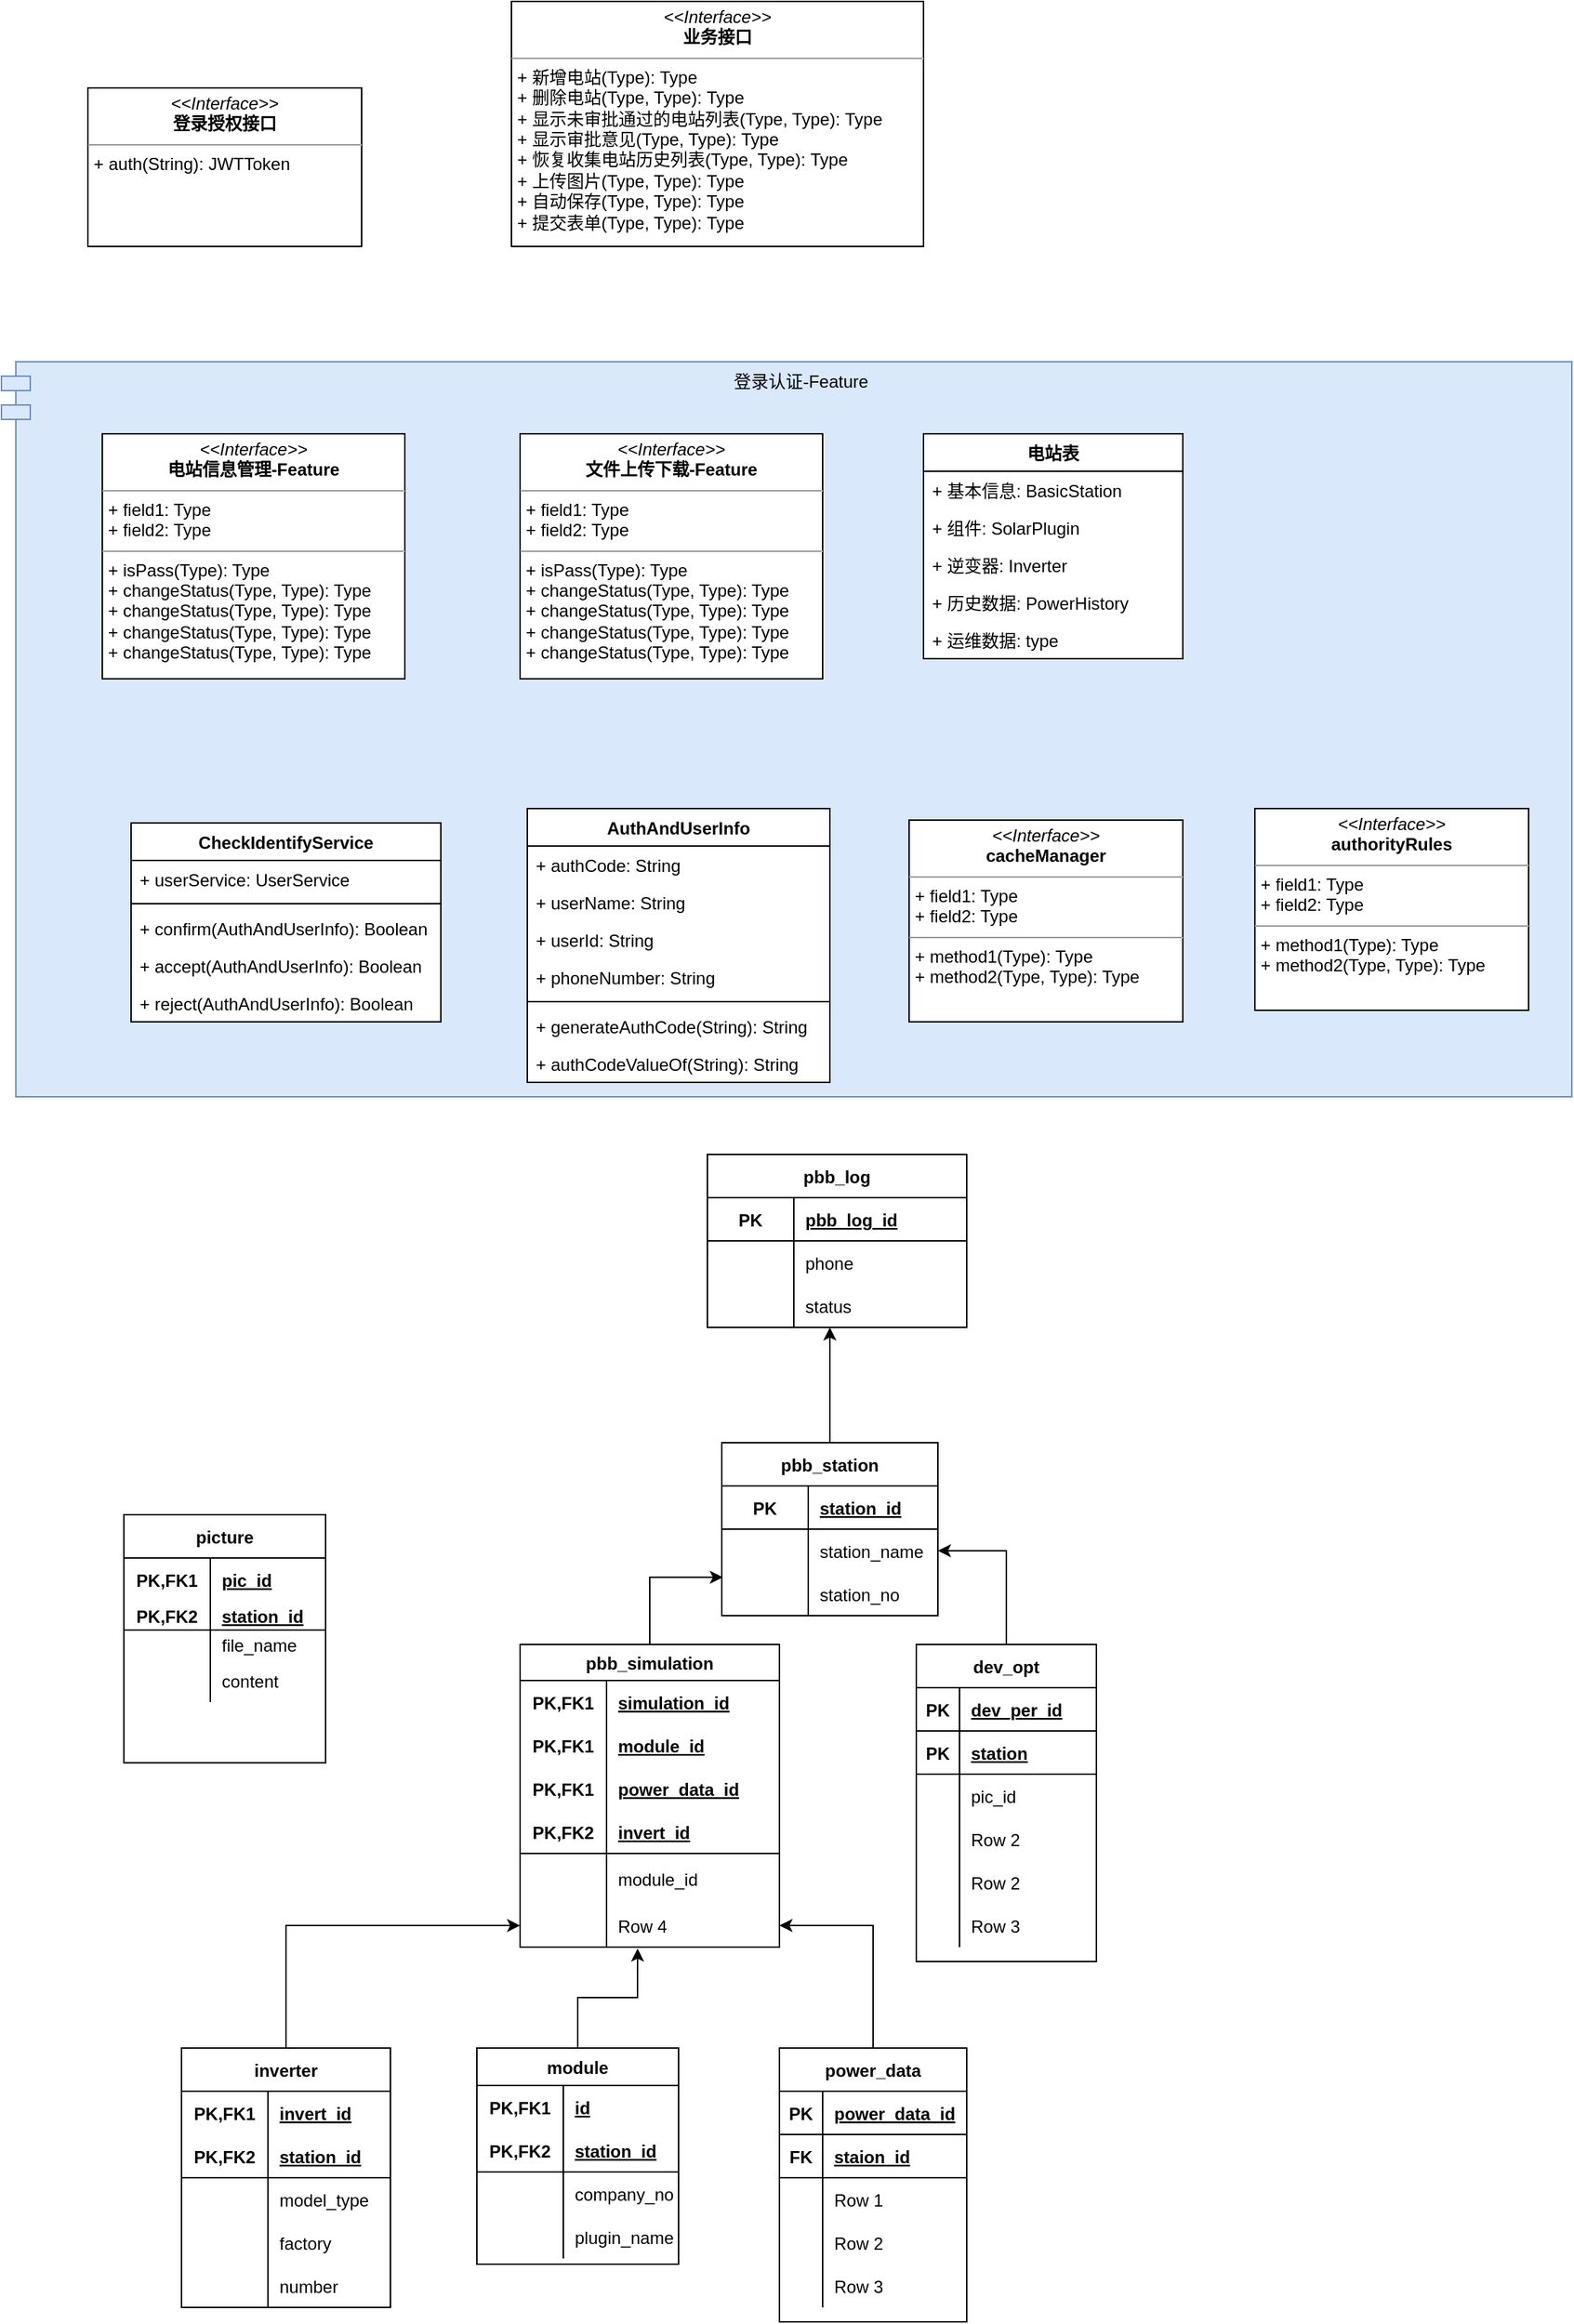 <mxfile version="14.4.4" type="github">
  <diagram id="8LLgx4vdBzQ1kD5CrxiD" name="Page-2">
    <mxGraphModel dx="1140" dy="2026" grid="1" gridSize="10" guides="1" tooltips="1" connect="1" arrows="1" fold="1" page="1" pageScale="1" pageWidth="827" pageHeight="1169" math="0" shadow="0">
      <root>
        <mxCell id="HQGPUMjog5LNMLzuyo_q-0" />
        <mxCell id="HQGPUMjog5LNMLzuyo_q-1" parent="HQGPUMjog5LNMLzuyo_q-0" />
        <mxCell id="HQGPUMjog5LNMLzuyo_q-2" value="&lt;p style=&quot;margin: 0px ; margin-top: 4px ; text-align: center&quot;&gt;&lt;i&gt;&amp;lt;&amp;lt;Interface&amp;gt;&amp;gt;&lt;/i&gt;&lt;br&gt;&lt;b&gt;登录授权接口&lt;/b&gt;&lt;/p&gt;&lt;hr size=&quot;1&quot;&gt;&lt;p style=&quot;margin: 0px ; margin-left: 4px&quot;&gt;+ auth(String): JWTToken&lt;br&gt;&lt;/p&gt;" style="verticalAlign=top;align=left;overflow=fill;fontSize=12;fontFamily=Helvetica;html=1;" parent="HQGPUMjog5LNMLzuyo_q-1" vertex="1">
          <mxGeometry x="120" y="-280" width="190" height="110" as="geometry" />
        </mxCell>
        <mxCell id="HQGPUMjog5LNMLzuyo_q-31" value="登录认证-Feature" style="shape=module;align=left;spacingLeft=20;align=center;verticalAlign=top;fillColor=#dae8fc;strokeColor=#6c8ebf;" parent="HQGPUMjog5LNMLzuyo_q-1" vertex="1">
          <mxGeometry x="60" y="-90" width="1090" height="510" as="geometry" />
        </mxCell>
        <mxCell id="HQGPUMjog5LNMLzuyo_q-32" value="CheckIdentifyService" style="swimlane;fontStyle=1;align=center;verticalAlign=top;childLayout=stackLayout;horizontal=1;startSize=26;horizontalStack=0;resizeParent=1;resizeParentMax=0;resizeLast=0;collapsible=1;marginBottom=0;swimlaneFillColor=#ffffff;" parent="HQGPUMjog5LNMLzuyo_q-1" vertex="1">
          <mxGeometry x="150" y="230" width="215" height="138" as="geometry" />
        </mxCell>
        <mxCell id="HQGPUMjog5LNMLzuyo_q-33" value="+ userService: UserService" style="text;strokeColor=none;fillColor=none;align=left;verticalAlign=top;spacingLeft=4;spacingRight=4;overflow=hidden;rotatable=0;points=[[0,0.5],[1,0.5]];portConstraint=eastwest;" parent="HQGPUMjog5LNMLzuyo_q-32" vertex="1">
          <mxGeometry y="26" width="215" height="26" as="geometry" />
        </mxCell>
        <mxCell id="HQGPUMjog5LNMLzuyo_q-34" value="" style="line;strokeWidth=1;fillColor=none;align=left;verticalAlign=middle;spacingTop=-1;spacingLeft=3;spacingRight=3;rotatable=0;labelPosition=right;points=[];portConstraint=eastwest;" parent="HQGPUMjog5LNMLzuyo_q-32" vertex="1">
          <mxGeometry y="52" width="215" height="8" as="geometry" />
        </mxCell>
        <mxCell id="HQGPUMjog5LNMLzuyo_q-35" value="+ confirm(AuthAndUserInfo): Boolean" style="text;strokeColor=none;fillColor=none;align=left;verticalAlign=top;spacingLeft=4;spacingRight=4;overflow=hidden;rotatable=0;points=[[0,0.5],[1,0.5]];portConstraint=eastwest;" parent="HQGPUMjog5LNMLzuyo_q-32" vertex="1">
          <mxGeometry y="60" width="215" height="26" as="geometry" />
        </mxCell>
        <mxCell id="HQGPUMjog5LNMLzuyo_q-36" value="+ accept(AuthAndUserInfo): Boolean" style="text;strokeColor=none;fillColor=none;align=left;verticalAlign=top;spacingLeft=4;spacingRight=4;overflow=hidden;rotatable=0;points=[[0,0.5],[1,0.5]];portConstraint=eastwest;" parent="HQGPUMjog5LNMLzuyo_q-32" vertex="1">
          <mxGeometry y="86" width="215" height="26" as="geometry" />
        </mxCell>
        <mxCell id="HQGPUMjog5LNMLzuyo_q-37" value="+ reject(AuthAndUserInfo): Boolean" style="text;strokeColor=none;fillColor=none;align=left;verticalAlign=top;spacingLeft=4;spacingRight=4;overflow=hidden;rotatable=0;points=[[0,0.5],[1,0.5]];portConstraint=eastwest;" parent="HQGPUMjog5LNMLzuyo_q-32" vertex="1">
          <mxGeometry y="112" width="215" height="26" as="geometry" />
        </mxCell>
        <mxCell id="HQGPUMjog5LNMLzuyo_q-51" value="&lt;p style=&quot;margin: 0px ; margin-top: 4px ; text-align: center&quot;&gt;&lt;i&gt;&amp;lt;&amp;lt;Interface&amp;gt;&amp;gt;&lt;/i&gt;&lt;br&gt;&lt;b&gt;业务接口&lt;/b&gt;&lt;/p&gt;&lt;hr size=&quot;1&quot;&gt;&lt;p style=&quot;margin: 0px ; margin-left: 4px&quot;&gt;+ 新增电站(Type): Type&lt;br&gt;+ 删除电站(Type, Type): Type&lt;/p&gt;&lt;p style=&quot;margin: 0px ; margin-left: 4px&quot;&gt;+ 显示未审批通过的电站列表(Type, Type): Type&lt;/p&gt;&lt;p style=&quot;margin: 0px ; margin-left: 4px&quot;&gt;+ 显示审批意见(Type, Type): Type&lt;br&gt;+ 恢复收集电站历史列表(Type, Type): Type&lt;br&gt;&lt;/p&gt;&lt;p style=&quot;margin: 0px ; margin-left: 4px&quot;&gt;+ 上传图片(Type, Type): Type&lt;br&gt;&lt;/p&gt;&lt;p style=&quot;margin: 0px ; margin-left: 4px&quot;&gt;+ 自动保存(Type, Type): Type&lt;br&gt;&lt;/p&gt;&lt;p style=&quot;margin: 0px ; margin-left: 4px&quot;&gt;+ 提交表单(Type, Type): Type&lt;br&gt;&lt;/p&gt;" style="verticalAlign=top;align=left;overflow=fill;fontSize=12;fontFamily=Helvetica;html=1;" parent="HQGPUMjog5LNMLzuyo_q-1" vertex="1">
          <mxGeometry x="414" y="-340" width="286" height="170" as="geometry" />
        </mxCell>
        <mxCell id="HQGPUMjog5LNMLzuyo_q-52" value="&lt;p style=&quot;margin: 0px ; margin-top: 4px ; text-align: center&quot;&gt;&lt;i&gt;&amp;lt;&amp;lt;Interface&amp;gt;&amp;gt;&lt;/i&gt;&lt;br&gt;&lt;b&gt;cacheManager&lt;/b&gt;&lt;/p&gt;&lt;hr size=&quot;1&quot;&gt;&lt;p style=&quot;margin: 0px ; margin-left: 4px&quot;&gt;+ field1: Type&lt;br&gt;+ field2: Type&lt;/p&gt;&lt;hr size=&quot;1&quot;&gt;&lt;p style=&quot;margin: 0px ; margin-left: 4px&quot;&gt;+ method1(Type): Type&lt;br&gt;+ method2(Type, Type): Type&lt;/p&gt;" style="verticalAlign=top;align=left;overflow=fill;fontSize=12;fontFamily=Helvetica;html=1;" parent="HQGPUMjog5LNMLzuyo_q-1" vertex="1">
          <mxGeometry x="690" y="228" width="190" height="140" as="geometry" />
        </mxCell>
        <mxCell id="HQGPUMjog5LNMLzuyo_q-53" value="&lt;p style=&quot;margin: 0px ; margin-top: 4px ; text-align: center&quot;&gt;&lt;i&gt;&amp;lt;&amp;lt;Interface&amp;gt;&amp;gt;&lt;/i&gt;&lt;br&gt;&lt;b&gt;authorityRules&lt;/b&gt;&lt;/p&gt;&lt;hr size=&quot;1&quot;&gt;&lt;p style=&quot;margin: 0px ; margin-left: 4px&quot;&gt;+ field1: Type&lt;br&gt;+ field2: Type&lt;/p&gt;&lt;hr size=&quot;1&quot;&gt;&lt;p style=&quot;margin: 0px ; margin-left: 4px&quot;&gt;+ method1(Type): Type&lt;br&gt;+ method2(Type, Type): Type&lt;/p&gt;" style="verticalAlign=top;align=left;overflow=fill;fontSize=12;fontFamily=Helvetica;html=1;" parent="HQGPUMjog5LNMLzuyo_q-1" vertex="1">
          <mxGeometry x="930" y="220" width="190" height="140" as="geometry" />
        </mxCell>
        <mxCell id="HQGPUMjog5LNMLzuyo_q-61" value="&lt;p style=&quot;margin: 0px ; margin-top: 4px ; text-align: center&quot;&gt;&lt;i&gt;&amp;lt;&amp;lt;Interface&amp;gt;&amp;gt;&lt;/i&gt;&lt;br&gt;&lt;b&gt;电站信息管理-Feature&lt;/b&gt;&lt;/p&gt;&lt;hr size=&quot;1&quot;&gt;&lt;p style=&quot;margin: 0px ; margin-left: 4px&quot;&gt;+ field1: Type&lt;br&gt;+ field2: Type&lt;/p&gt;&lt;hr size=&quot;1&quot;&gt;&lt;p style=&quot;margin: 0px ; margin-left: 4px&quot;&gt;+ isPass(Type): Type&lt;br&gt;+ changeStatus(Type, Type): Type&lt;br&gt;&lt;/p&gt;&lt;p style=&quot;margin: 0px ; margin-left: 4px&quot;&gt;+ changeStatus(Type, Type): Type&lt;br&gt;&lt;/p&gt;&lt;p style=&quot;margin: 0px ; margin-left: 4px&quot;&gt;+ changeStatus(Type, Type): Type&lt;br&gt;&lt;/p&gt;&lt;p style=&quot;margin: 0px ; margin-left: 4px&quot;&gt;+ changeStatus(Type, Type): Type&lt;br&gt;&lt;/p&gt;" style="verticalAlign=top;align=left;overflow=fill;fontSize=12;fontFamily=Helvetica;html=1;" parent="HQGPUMjog5LNMLzuyo_q-1" vertex="1">
          <mxGeometry x="130" y="-40" width="210" height="170" as="geometry" />
        </mxCell>
        <mxCell id="HQGPUMjog5LNMLzuyo_q-67" value="&lt;p style=&quot;margin: 0px ; margin-top: 4px ; text-align: center&quot;&gt;&lt;i&gt;&amp;lt;&amp;lt;Interface&amp;gt;&amp;gt;&lt;/i&gt;&lt;br&gt;&lt;b&gt;文件上传下载-Feature&lt;/b&gt;&lt;/p&gt;&lt;hr size=&quot;1&quot;&gt;&lt;p style=&quot;margin: 0px ; margin-left: 4px&quot;&gt;+ field1: Type&lt;br&gt;+ field2: Type&lt;/p&gt;&lt;hr size=&quot;1&quot;&gt;&lt;p style=&quot;margin: 0px ; margin-left: 4px&quot;&gt;+ isPass(Type): Type&lt;br&gt;+ changeStatus(Type, Type): Type&lt;br&gt;&lt;/p&gt;&lt;p style=&quot;margin: 0px ; margin-left: 4px&quot;&gt;+ changeStatus(Type, Type): Type&lt;br&gt;&lt;/p&gt;&lt;p style=&quot;margin: 0px ; margin-left: 4px&quot;&gt;+ changeStatus(Type, Type): Type&lt;br&gt;&lt;/p&gt;&lt;p style=&quot;margin: 0px ; margin-left: 4px&quot;&gt;+ changeStatus(Type, Type): Type&lt;br&gt;&lt;/p&gt;" style="verticalAlign=top;align=left;overflow=fill;fontSize=12;fontFamily=Helvetica;html=1;" parent="HQGPUMjog5LNMLzuyo_q-1" vertex="1">
          <mxGeometry x="420" y="-40" width="210" height="170" as="geometry" />
        </mxCell>
        <mxCell id="HQGPUMjog5LNMLzuyo_q-69" value="电站表" style="swimlane;fontStyle=1;childLayout=stackLayout;horizontal=1;startSize=26;horizontalStack=0;resizeParent=1;resizeParentMax=0;resizeLast=0;collapsible=1;marginBottom=0;swimlaneFillColor=#ffffff;" parent="HQGPUMjog5LNMLzuyo_q-1" vertex="1">
          <mxGeometry x="700" y="-40" width="180" height="156" as="geometry" />
        </mxCell>
        <mxCell id="HQGPUMjog5LNMLzuyo_q-70" value="+ 基本信息: BasicStation" style="text;strokeColor=none;fillColor=none;align=left;verticalAlign=top;spacingLeft=4;spacingRight=4;overflow=hidden;rotatable=0;points=[[0,0.5],[1,0.5]];portConstraint=eastwest;" parent="HQGPUMjog5LNMLzuyo_q-69" vertex="1">
          <mxGeometry y="26" width="180" height="26" as="geometry" />
        </mxCell>
        <mxCell id="HQGPUMjog5LNMLzuyo_q-71" value="+ 组件: SolarPlugin" style="text;strokeColor=none;fillColor=none;align=left;verticalAlign=top;spacingLeft=4;spacingRight=4;overflow=hidden;rotatable=0;points=[[0,0.5],[1,0.5]];portConstraint=eastwest;" parent="HQGPUMjog5LNMLzuyo_q-69" vertex="1">
          <mxGeometry y="52" width="180" height="26" as="geometry" />
        </mxCell>
        <mxCell id="HQGPUMjog5LNMLzuyo_q-72" value="+ 逆变器: Inverter" style="text;strokeColor=none;fillColor=none;align=left;verticalAlign=top;spacingLeft=4;spacingRight=4;overflow=hidden;rotatable=0;points=[[0,0.5],[1,0.5]];portConstraint=eastwest;" parent="HQGPUMjog5LNMLzuyo_q-69" vertex="1">
          <mxGeometry y="78" width="180" height="26" as="geometry" />
        </mxCell>
        <mxCell id="HQGPUMjog5LNMLzuyo_q-73" value="+ 历史数据: PowerHistory" style="text;strokeColor=none;fillColor=none;align=left;verticalAlign=top;spacingLeft=4;spacingRight=4;overflow=hidden;rotatable=0;points=[[0,0.5],[1,0.5]];portConstraint=eastwest;" parent="HQGPUMjog5LNMLzuyo_q-69" vertex="1">
          <mxGeometry y="104" width="180" height="26" as="geometry" />
        </mxCell>
        <mxCell id="HQGPUMjog5LNMLzuyo_q-74" value="+ 运维数据: type" style="text;strokeColor=none;fillColor=none;align=left;verticalAlign=top;spacingLeft=4;spacingRight=4;overflow=hidden;rotatable=0;points=[[0,0.5],[1,0.5]];portConstraint=eastwest;" parent="HQGPUMjog5LNMLzuyo_q-69" vertex="1">
          <mxGeometry y="130" width="180" height="26" as="geometry" />
        </mxCell>
        <mxCell id="HQGPUMjog5LNMLzuyo_q-39" value="AuthAndUserInfo" style="swimlane;fontStyle=1;align=center;verticalAlign=top;childLayout=stackLayout;horizontal=1;startSize=26;horizontalStack=0;resizeParent=1;resizeParentMax=0;resizeLast=0;collapsible=1;marginBottom=0;fillColor=#FFFFFF;swimlaneFillColor=#ffffff;" parent="HQGPUMjog5LNMLzuyo_q-1" vertex="1">
          <mxGeometry x="425" y="220" width="210" height="190" as="geometry" />
        </mxCell>
        <mxCell id="HQGPUMjog5LNMLzuyo_q-40" value="+ authCode: String" style="text;strokeColor=none;fillColor=none;align=left;verticalAlign=top;spacingLeft=4;spacingRight=4;overflow=hidden;rotatable=0;points=[[0,0.5],[1,0.5]];portConstraint=eastwest;" parent="HQGPUMjog5LNMLzuyo_q-39" vertex="1">
          <mxGeometry y="26" width="210" height="26" as="geometry" />
        </mxCell>
        <mxCell id="HQGPUMjog5LNMLzuyo_q-43" value="+ userName: String" style="text;strokeColor=none;fillColor=none;align=left;verticalAlign=top;spacingLeft=4;spacingRight=4;overflow=hidden;rotatable=0;points=[[0,0.5],[1,0.5]];portConstraint=eastwest;" parent="HQGPUMjog5LNMLzuyo_q-39" vertex="1">
          <mxGeometry y="52" width="210" height="26" as="geometry" />
        </mxCell>
        <mxCell id="HQGPUMjog5LNMLzuyo_q-44" value="+ userId: String" style="text;align=left;verticalAlign=top;spacingLeft=4;spacingRight=4;overflow=hidden;rotatable=0;points=[[0,0.5],[1,0.5]];portConstraint=eastwest;rounded=0;" parent="HQGPUMjog5LNMLzuyo_q-39" vertex="1">
          <mxGeometry y="78" width="210" height="26" as="geometry" />
        </mxCell>
        <mxCell id="HQGPUMjog5LNMLzuyo_q-46" value="+ phoneNumber: String" style="text;strokeColor=none;fillColor=none;align=left;verticalAlign=top;spacingLeft=4;spacingRight=4;overflow=hidden;rotatable=0;points=[[0,0.5],[1,0.5]];portConstraint=eastwest;" parent="HQGPUMjog5LNMLzuyo_q-39" vertex="1">
          <mxGeometry y="104" width="210" height="26" as="geometry" />
        </mxCell>
        <mxCell id="HQGPUMjog5LNMLzuyo_q-41" value="" style="line;strokeWidth=1;fillColor=none;align=left;verticalAlign=middle;spacingTop=-1;spacingLeft=3;spacingRight=3;rotatable=0;labelPosition=right;points=[];portConstraint=eastwest;" parent="HQGPUMjog5LNMLzuyo_q-39" vertex="1">
          <mxGeometry y="130" width="210" height="8" as="geometry" />
        </mxCell>
        <mxCell id="HQGPUMjog5LNMLzuyo_q-42" value="+ generateAuthCode(String): String" style="text;strokeColor=none;fillColor=none;align=left;verticalAlign=top;spacingLeft=4;spacingRight=4;overflow=hidden;rotatable=0;points=[[0,0.5],[1,0.5]];portConstraint=eastwest;" parent="HQGPUMjog5LNMLzuyo_q-39" vertex="1">
          <mxGeometry y="138" width="210" height="26" as="geometry" />
        </mxCell>
        <mxCell id="HQGPUMjog5LNMLzuyo_q-45" value="+ authCodeValueOf(String): String" style="text;strokeColor=none;fillColor=none;align=left;verticalAlign=top;spacingLeft=4;spacingRight=4;overflow=hidden;rotatable=0;points=[[0,0.5],[1,0.5]];portConstraint=eastwest;" parent="HQGPUMjog5LNMLzuyo_q-39" vertex="1">
          <mxGeometry y="164" width="210" height="26" as="geometry" />
        </mxCell>
        <mxCell id="TmlSuqyC0zM2CFqLp6od-106" value="pbb_log" style="shape=table;startSize=30;container=1;collapsible=1;childLayout=tableLayout;fixedRows=1;rowLines=0;fontStyle=1;align=center;resizeLast=1;" parent="HQGPUMjog5LNMLzuyo_q-1" vertex="1">
          <mxGeometry x="550" y="460" width="180" height="120" as="geometry" />
        </mxCell>
        <mxCell id="TmlSuqyC0zM2CFqLp6od-110" value="" style="shape=partialRectangle;collapsible=0;dropTarget=0;pointerEvents=0;fillColor=none;top=0;left=0;bottom=1;right=0;points=[[0,0.5],[1,0.5]];portConstraint=eastwest;" parent="TmlSuqyC0zM2CFqLp6od-106" vertex="1">
          <mxGeometry y="30" width="180" height="30" as="geometry" />
        </mxCell>
        <mxCell id="TmlSuqyC0zM2CFqLp6od-111" value="PK" style="shape=partialRectangle;connectable=0;fillColor=none;top=0;left=0;bottom=0;right=0;fontStyle=1;overflow=hidden;" parent="TmlSuqyC0zM2CFqLp6od-110" vertex="1">
          <mxGeometry width="60" height="30" as="geometry" />
        </mxCell>
        <mxCell id="TmlSuqyC0zM2CFqLp6od-112" value="pbb_log_id" style="shape=partialRectangle;connectable=0;fillColor=none;top=0;left=0;bottom=0;right=0;align=left;spacingLeft=6;fontStyle=5;overflow=hidden;" parent="TmlSuqyC0zM2CFqLp6od-110" vertex="1">
          <mxGeometry x="60" width="120" height="30" as="geometry" />
        </mxCell>
        <mxCell id="TmlSuqyC0zM2CFqLp6od-113" value="" style="shape=partialRectangle;collapsible=0;dropTarget=0;pointerEvents=0;fillColor=none;top=0;left=0;bottom=0;right=0;points=[[0,0.5],[1,0.5]];portConstraint=eastwest;" parent="TmlSuqyC0zM2CFqLp6od-106" vertex="1">
          <mxGeometry y="60" width="180" height="30" as="geometry" />
        </mxCell>
        <mxCell id="TmlSuqyC0zM2CFqLp6od-114" value="" style="shape=partialRectangle;connectable=0;fillColor=none;top=0;left=0;bottom=0;right=0;editable=1;overflow=hidden;" parent="TmlSuqyC0zM2CFqLp6od-113" vertex="1">
          <mxGeometry width="60" height="30" as="geometry" />
        </mxCell>
        <mxCell id="TmlSuqyC0zM2CFqLp6od-115" value="phone" style="shape=partialRectangle;connectable=0;fillColor=none;top=0;left=0;bottom=0;right=0;align=left;spacingLeft=6;overflow=hidden;" parent="TmlSuqyC0zM2CFqLp6od-113" vertex="1">
          <mxGeometry x="60" width="120" height="30" as="geometry" />
        </mxCell>
        <mxCell id="TmlSuqyC0zM2CFqLp6od-12" value="" style="shape=partialRectangle;collapsible=0;dropTarget=0;pointerEvents=0;fillColor=none;top=0;left=0;bottom=0;right=0;points=[[0,0.5],[1,0.5]];portConstraint=eastwest;" parent="TmlSuqyC0zM2CFqLp6od-106" vertex="1">
          <mxGeometry y="90" width="180" height="30" as="geometry" />
        </mxCell>
        <mxCell id="TmlSuqyC0zM2CFqLp6od-13" value="" style="shape=partialRectangle;connectable=0;fillColor=none;top=0;left=0;bottom=0;right=0;editable=1;overflow=hidden;" parent="TmlSuqyC0zM2CFqLp6od-12" vertex="1">
          <mxGeometry width="60" height="30" as="geometry" />
        </mxCell>
        <mxCell id="TmlSuqyC0zM2CFqLp6od-14" value="status" style="shape=partialRectangle;connectable=0;fillColor=none;top=0;left=0;bottom=0;right=0;align=left;spacingLeft=6;overflow=hidden;" parent="TmlSuqyC0zM2CFqLp6od-12" vertex="1">
          <mxGeometry x="60" width="120" height="30" as="geometry" />
        </mxCell>
        <mxCell id="StMam2Ljch9In4MUhCjx-9" style="edgeStyle=orthogonalEdgeStyle;rounded=0;orthogonalLoop=1;jettySize=auto;html=1;exitX=0.5;exitY=0;exitDx=0;exitDy=0;" edge="1" parent="HQGPUMjog5LNMLzuyo_q-1" source="TmlSuqyC0zM2CFqLp6od-5">
          <mxGeometry relative="1" as="geometry">
            <mxPoint x="635" y="580" as="targetPoint" />
          </mxGeometry>
        </mxCell>
        <mxCell id="TmlSuqyC0zM2CFqLp6od-5" value="pbb_station" style="shape=table;startSize=30;container=1;collapsible=1;childLayout=tableLayout;fixedRows=1;rowLines=0;fontStyle=1;align=center;resizeLast=1;" parent="HQGPUMjog5LNMLzuyo_q-1" vertex="1">
          <mxGeometry x="560" y="660" width="150" height="120" as="geometry" />
        </mxCell>
        <mxCell id="TmlSuqyC0zM2CFqLp6od-9" value="" style="shape=partialRectangle;collapsible=0;dropTarget=0;pointerEvents=0;fillColor=none;top=0;left=0;bottom=1;right=0;points=[[0,0.5],[1,0.5]];portConstraint=eastwest;" parent="TmlSuqyC0zM2CFqLp6od-5" vertex="1">
          <mxGeometry y="30" width="150" height="30" as="geometry" />
        </mxCell>
        <mxCell id="TmlSuqyC0zM2CFqLp6od-10" value="PK" style="shape=partialRectangle;connectable=0;fillColor=none;top=0;left=0;bottom=0;right=0;fontStyle=1;overflow=hidden;container=0;" parent="TmlSuqyC0zM2CFqLp6od-9" vertex="1">
          <mxGeometry width="60" height="30" as="geometry" />
        </mxCell>
        <mxCell id="TmlSuqyC0zM2CFqLp6od-11" value="station_id" style="shape=partialRectangle;connectable=0;fillColor=none;top=0;left=0;bottom=0;right=0;align=left;spacingLeft=6;fontStyle=5;overflow=hidden;container=0;" parent="TmlSuqyC0zM2CFqLp6od-9" vertex="1">
          <mxGeometry x="60" width="90" height="30" as="geometry" />
        </mxCell>
        <mxCell id="TmlSuqyC0zM2CFqLp6od-33" value="" style="shape=partialRectangle;collapsible=0;dropTarget=0;pointerEvents=0;fillColor=none;top=0;left=0;bottom=0;right=0;points=[[0,0.5],[1,0.5]];portConstraint=eastwest;" parent="TmlSuqyC0zM2CFqLp6od-5" vertex="1">
          <mxGeometry y="60" width="150" height="30" as="geometry" />
        </mxCell>
        <mxCell id="TmlSuqyC0zM2CFqLp6od-34" value="" style="shape=partialRectangle;connectable=0;fillColor=none;top=0;left=0;bottom=0;right=0;editable=1;overflow=hidden;container=0;" parent="TmlSuqyC0zM2CFqLp6od-33" vertex="1">
          <mxGeometry width="60" height="30" as="geometry" />
        </mxCell>
        <mxCell id="TmlSuqyC0zM2CFqLp6od-35" value="station_name" style="shape=partialRectangle;connectable=0;fillColor=none;top=0;left=0;bottom=0;right=0;align=left;spacingLeft=6;overflow=hidden;container=0;" parent="TmlSuqyC0zM2CFqLp6od-33" vertex="1">
          <mxGeometry x="60" width="90" height="30" as="geometry" />
        </mxCell>
        <mxCell id="TmlSuqyC0zM2CFqLp6od-36" value="" style="shape=partialRectangle;collapsible=0;dropTarget=0;pointerEvents=0;fillColor=none;top=0;left=0;bottom=0;right=0;points=[[0,0.5],[1,0.5]];portConstraint=eastwest;" parent="TmlSuqyC0zM2CFqLp6od-5" vertex="1">
          <mxGeometry y="90" width="150" height="30" as="geometry" />
        </mxCell>
        <mxCell id="TmlSuqyC0zM2CFqLp6od-37" value="" style="shape=partialRectangle;connectable=0;fillColor=none;top=0;left=0;bottom=0;right=0;editable=1;overflow=hidden;container=0;" parent="TmlSuqyC0zM2CFqLp6od-36" vertex="1">
          <mxGeometry width="60" height="30" as="geometry" />
        </mxCell>
        <mxCell id="TmlSuqyC0zM2CFqLp6od-38" value="station_no" style="shape=partialRectangle;connectable=0;fillColor=none;top=0;left=0;bottom=0;right=0;align=left;spacingLeft=6;overflow=hidden;container=0;" parent="TmlSuqyC0zM2CFqLp6od-36" vertex="1">
          <mxGeometry x="60" width="90" height="30" as="geometry" />
        </mxCell>
        <mxCell id="StMam2Ljch9In4MUhCjx-7" style="edgeStyle=orthogonalEdgeStyle;rounded=0;orthogonalLoop=1;jettySize=auto;html=1;exitX=0.5;exitY=0;exitDx=0;exitDy=0;entryX=0.453;entryY=1.033;entryDx=0;entryDy=0;entryPerimeter=0;" edge="1" parent="HQGPUMjog5LNMLzuyo_q-1" source="TmlSuqyC0zM2CFqLp6od-39" target="TmlSuqyC0zM2CFqLp6od-75">
          <mxGeometry relative="1" as="geometry" />
        </mxCell>
        <mxCell id="TmlSuqyC0zM2CFqLp6od-39" value="module" style="shape=table;startSize=26;container=1;collapsible=1;childLayout=tableLayout;fixedRows=1;rowLines=0;fontStyle=1;align=center;resizeLast=1;" parent="HQGPUMjog5LNMLzuyo_q-1" vertex="1">
          <mxGeometry x="390" y="1080" width="140" height="150" as="geometry" />
        </mxCell>
        <mxCell id="TmlSuqyC0zM2CFqLp6od-40" value="" style="shape=partialRectangle;collapsible=0;dropTarget=0;pointerEvents=0;fillColor=none;top=0;left=0;bottom=0;right=0;points=[[0,0.5],[1,0.5]];portConstraint=eastwest;" parent="TmlSuqyC0zM2CFqLp6od-39" vertex="1">
          <mxGeometry y="26" width="140" height="30" as="geometry" />
        </mxCell>
        <mxCell id="TmlSuqyC0zM2CFqLp6od-41" value="PK,FK1" style="shape=partialRectangle;connectable=0;fillColor=none;top=0;left=0;bottom=0;right=0;fontStyle=1;overflow=hidden;container=0;" parent="TmlSuqyC0zM2CFqLp6od-40" vertex="1">
          <mxGeometry width="60" height="30" as="geometry" />
        </mxCell>
        <mxCell id="TmlSuqyC0zM2CFqLp6od-42" value="id" style="shape=partialRectangle;connectable=0;fillColor=none;top=0;left=0;bottom=0;right=0;align=left;spacingLeft=6;fontStyle=5;overflow=hidden;container=0;" parent="TmlSuqyC0zM2CFqLp6od-40" vertex="1">
          <mxGeometry x="60" width="80" height="30" as="geometry" />
        </mxCell>
        <mxCell id="TmlSuqyC0zM2CFqLp6od-43" value="" style="shape=partialRectangle;collapsible=0;dropTarget=0;pointerEvents=0;fillColor=none;top=0;left=0;bottom=1;right=0;points=[[0,0.5],[1,0.5]];portConstraint=eastwest;" parent="TmlSuqyC0zM2CFqLp6od-39" vertex="1">
          <mxGeometry y="56" width="140" height="30" as="geometry" />
        </mxCell>
        <mxCell id="TmlSuqyC0zM2CFqLp6od-44" value="PK,FK2" style="shape=partialRectangle;connectable=0;fillColor=none;top=0;left=0;bottom=0;right=0;fontStyle=1;overflow=hidden;container=0;" parent="TmlSuqyC0zM2CFqLp6od-43" vertex="1">
          <mxGeometry width="60" height="30" as="geometry" />
        </mxCell>
        <mxCell id="TmlSuqyC0zM2CFqLp6od-45" value="station_id" style="shape=partialRectangle;connectable=0;fillColor=none;top=0;left=0;bottom=0;right=0;align=left;spacingLeft=6;fontStyle=5;overflow=hidden;container=0;" parent="TmlSuqyC0zM2CFqLp6od-43" vertex="1">
          <mxGeometry x="60" width="80" height="30" as="geometry" />
        </mxCell>
        <mxCell id="TmlSuqyC0zM2CFqLp6od-46" value="" style="shape=partialRectangle;collapsible=0;dropTarget=0;pointerEvents=0;fillColor=none;top=0;left=0;bottom=0;right=0;points=[[0,0.5],[1,0.5]];portConstraint=eastwest;" parent="TmlSuqyC0zM2CFqLp6od-39" vertex="1">
          <mxGeometry y="86" width="140" height="30" as="geometry" />
        </mxCell>
        <mxCell id="TmlSuqyC0zM2CFqLp6od-47" value="" style="shape=partialRectangle;connectable=0;fillColor=none;top=0;left=0;bottom=0;right=0;editable=1;overflow=hidden;container=0;" parent="TmlSuqyC0zM2CFqLp6od-46" vertex="1">
          <mxGeometry width="60" height="30" as="geometry" />
        </mxCell>
        <mxCell id="TmlSuqyC0zM2CFqLp6od-48" value="company_no" style="shape=partialRectangle;connectable=0;fillColor=none;top=0;left=0;bottom=0;right=0;align=left;spacingLeft=6;overflow=hidden;container=0;" parent="TmlSuqyC0zM2CFqLp6od-46" vertex="1">
          <mxGeometry x="60" width="80" height="30" as="geometry" />
        </mxCell>
        <mxCell id="TmlSuqyC0zM2CFqLp6od-49" value="" style="shape=partialRectangle;collapsible=0;dropTarget=0;pointerEvents=0;fillColor=none;top=0;left=0;bottom=0;right=0;points=[[0,0.5],[1,0.5]];portConstraint=eastwest;" parent="TmlSuqyC0zM2CFqLp6od-39" vertex="1">
          <mxGeometry y="116" width="140" height="30" as="geometry" />
        </mxCell>
        <mxCell id="TmlSuqyC0zM2CFqLp6od-50" value="" style="shape=partialRectangle;connectable=0;fillColor=none;top=0;left=0;bottom=0;right=0;editable=1;overflow=hidden;container=0;" parent="TmlSuqyC0zM2CFqLp6od-49" vertex="1">
          <mxGeometry width="60" height="30" as="geometry" />
        </mxCell>
        <mxCell id="TmlSuqyC0zM2CFqLp6od-51" value="plugin_name" style="shape=partialRectangle;connectable=0;fillColor=none;top=0;left=0;bottom=0;right=0;align=left;spacingLeft=6;overflow=hidden;container=0;" parent="TmlSuqyC0zM2CFqLp6od-49" vertex="1">
          <mxGeometry x="60" width="80" height="30" as="geometry" />
        </mxCell>
        <mxCell id="StMam2Ljch9In4MUhCjx-3" style="edgeStyle=orthogonalEdgeStyle;rounded=0;orthogonalLoop=1;jettySize=auto;html=1;exitX=0.5;exitY=0;exitDx=0;exitDy=0;entryX=0.005;entryY=0.113;entryDx=0;entryDy=0;entryPerimeter=0;" edge="1" parent="HQGPUMjog5LNMLzuyo_q-1" source="TmlSuqyC0zM2CFqLp6od-65" target="TmlSuqyC0zM2CFqLp6od-36">
          <mxGeometry relative="1" as="geometry" />
        </mxCell>
        <mxCell id="TmlSuqyC0zM2CFqLp6od-65" value="pbb_simulation" style="shape=table;startSize=25;container=1;collapsible=1;childLayout=tableLayout;fixedRows=1;rowLines=0;fontStyle=1;align=center;resizeLast=1;" parent="HQGPUMjog5LNMLzuyo_q-1" vertex="1">
          <mxGeometry x="420" y="800" width="180" height="210" as="geometry" />
        </mxCell>
        <mxCell id="TmlSuqyC0zM2CFqLp6od-66" value="" style="shape=partialRectangle;collapsible=0;dropTarget=0;pointerEvents=0;fillColor=none;top=0;left=0;bottom=0;right=0;points=[[0,0.5],[1,0.5]];portConstraint=eastwest;" parent="TmlSuqyC0zM2CFqLp6od-65" vertex="1">
          <mxGeometry y="25" width="180" height="30" as="geometry" />
        </mxCell>
        <mxCell id="TmlSuqyC0zM2CFqLp6od-67" value="PK,FK1" style="shape=partialRectangle;connectable=0;fillColor=none;top=0;left=0;bottom=0;right=0;fontStyle=1;overflow=hidden;container=0;" parent="TmlSuqyC0zM2CFqLp6od-66" vertex="1">
          <mxGeometry width="60" height="30" as="geometry" />
        </mxCell>
        <mxCell id="TmlSuqyC0zM2CFqLp6od-68" value="simulation_id" style="shape=partialRectangle;connectable=0;fillColor=none;top=0;left=0;bottom=0;right=0;align=left;spacingLeft=6;fontStyle=5;overflow=hidden;" parent="TmlSuqyC0zM2CFqLp6od-66" vertex="1">
          <mxGeometry x="60" width="120" height="30" as="geometry" />
        </mxCell>
        <mxCell id="i029JJMTDpe6sgKyNZ-6-3" value="" style="shape=partialRectangle;collapsible=0;dropTarget=0;pointerEvents=0;fillColor=none;top=0;left=0;bottom=0;right=0;points=[[0,0.5],[1,0.5]];portConstraint=eastwest;" parent="TmlSuqyC0zM2CFqLp6od-65" vertex="1">
          <mxGeometry y="55" width="180" height="30" as="geometry" />
        </mxCell>
        <mxCell id="i029JJMTDpe6sgKyNZ-6-4" value="PK,FK1" style="shape=partialRectangle;connectable=0;fillColor=none;top=0;left=0;bottom=0;right=0;fontStyle=1;overflow=hidden;container=0;" parent="i029JJMTDpe6sgKyNZ-6-3" vertex="1">
          <mxGeometry width="60" height="30" as="geometry" />
        </mxCell>
        <mxCell id="i029JJMTDpe6sgKyNZ-6-5" value="module_id" style="shape=partialRectangle;connectable=0;fillColor=none;top=0;left=0;bottom=0;right=0;align=left;spacingLeft=6;fontStyle=5;overflow=hidden;" parent="i029JJMTDpe6sgKyNZ-6-3" vertex="1">
          <mxGeometry x="60" width="120" height="30" as="geometry" />
        </mxCell>
        <mxCell id="i029JJMTDpe6sgKyNZ-6-6" value="" style="shape=partialRectangle;collapsible=0;dropTarget=0;pointerEvents=0;fillColor=none;top=0;left=0;bottom=0;right=0;points=[[0,0.5],[1,0.5]];portConstraint=eastwest;" parent="TmlSuqyC0zM2CFqLp6od-65" vertex="1">
          <mxGeometry y="85" width="180" height="30" as="geometry" />
        </mxCell>
        <mxCell id="i029JJMTDpe6sgKyNZ-6-7" value="PK,FK1" style="shape=partialRectangle;connectable=0;fillColor=none;top=0;left=0;bottom=0;right=0;fontStyle=1;overflow=hidden;container=0;" parent="i029JJMTDpe6sgKyNZ-6-6" vertex="1">
          <mxGeometry width="60" height="30" as="geometry" />
        </mxCell>
        <mxCell id="i029JJMTDpe6sgKyNZ-6-8" value="power_data_id" style="shape=partialRectangle;connectable=0;fillColor=none;top=0;left=0;bottom=0;right=0;align=left;spacingLeft=6;fontStyle=5;overflow=hidden;" parent="i029JJMTDpe6sgKyNZ-6-6" vertex="1">
          <mxGeometry x="60" width="120" height="30" as="geometry" />
        </mxCell>
        <mxCell id="TmlSuqyC0zM2CFqLp6od-69" value="" style="shape=partialRectangle;collapsible=0;dropTarget=0;pointerEvents=0;fillColor=none;top=0;left=0;bottom=1;right=0;points=[[0,0.5],[1,0.5]];portConstraint=eastwest;" parent="TmlSuqyC0zM2CFqLp6od-65" vertex="1">
          <mxGeometry y="115" width="180" height="30" as="geometry" />
        </mxCell>
        <mxCell id="TmlSuqyC0zM2CFqLp6od-70" value="PK,FK2" style="shape=partialRectangle;connectable=0;fillColor=none;top=0;left=0;bottom=0;right=0;fontStyle=1;overflow=hidden;container=0;" parent="TmlSuqyC0zM2CFqLp6od-69" vertex="1">
          <mxGeometry width="60" height="30" as="geometry" />
        </mxCell>
        <mxCell id="TmlSuqyC0zM2CFqLp6od-71" value="invert_id" style="shape=partialRectangle;connectable=0;fillColor=none;top=0;left=0;bottom=0;right=0;align=left;spacingLeft=6;fontStyle=5;overflow=hidden;" parent="TmlSuqyC0zM2CFqLp6od-69" vertex="1">
          <mxGeometry x="60" width="120" height="30" as="geometry" />
        </mxCell>
        <mxCell id="TmlSuqyC0zM2CFqLp6od-72" value="" style="shape=partialRectangle;collapsible=0;dropTarget=0;pointerEvents=0;fillColor=none;top=0;left=0;bottom=0;right=0;points=[[0,0.5],[1,0.5]];portConstraint=eastwest;" parent="TmlSuqyC0zM2CFqLp6od-65" vertex="1">
          <mxGeometry y="145" width="180" height="35" as="geometry" />
        </mxCell>
        <mxCell id="TmlSuqyC0zM2CFqLp6od-73" value="" style="shape=partialRectangle;connectable=0;fillColor=none;top=0;left=0;bottom=0;right=0;editable=1;overflow=hidden;container=0;" parent="TmlSuqyC0zM2CFqLp6od-72" vertex="1">
          <mxGeometry width="60" height="35" as="geometry" />
        </mxCell>
        <mxCell id="TmlSuqyC0zM2CFqLp6od-74" value="module_id" style="shape=partialRectangle;connectable=0;fillColor=none;top=0;left=0;bottom=0;right=0;align=left;spacingLeft=6;overflow=hidden;" parent="TmlSuqyC0zM2CFqLp6od-72" vertex="1">
          <mxGeometry x="60" width="120" height="35" as="geometry" />
        </mxCell>
        <mxCell id="TmlSuqyC0zM2CFqLp6od-75" value="" style="shape=partialRectangle;collapsible=0;dropTarget=0;pointerEvents=0;fillColor=none;top=0;left=0;bottom=0;right=0;points=[[0,0.5],[1,0.5]];portConstraint=eastwest;" parent="TmlSuqyC0zM2CFqLp6od-65" vertex="1">
          <mxGeometry y="180" width="180" height="30" as="geometry" />
        </mxCell>
        <mxCell id="TmlSuqyC0zM2CFqLp6od-76" value="" style="shape=partialRectangle;connectable=0;fillColor=none;top=0;left=0;bottom=0;right=0;editable=1;overflow=hidden;container=0;" parent="TmlSuqyC0zM2CFqLp6od-75" vertex="1">
          <mxGeometry width="60" height="30" as="geometry" />
        </mxCell>
        <mxCell id="TmlSuqyC0zM2CFqLp6od-77" value="Row 4" style="shape=partialRectangle;connectable=0;fillColor=none;top=0;left=0;bottom=0;right=0;align=left;spacingLeft=6;overflow=hidden;" parent="TmlSuqyC0zM2CFqLp6od-75" vertex="1">
          <mxGeometry x="60" width="120" height="30" as="geometry" />
        </mxCell>
        <mxCell id="TmlSuqyC0zM2CFqLp6od-78" value="picture" style="shape=table;startSize=30;container=1;collapsible=1;childLayout=tableLayout;fixedRows=1;rowLines=0;fontStyle=1;align=center;resizeLast=1;" parent="HQGPUMjog5LNMLzuyo_q-1" vertex="1">
          <mxGeometry x="145" y="710" width="140" height="172.1" as="geometry" />
        </mxCell>
        <mxCell id="TmlSuqyC0zM2CFqLp6od-79" value="" style="shape=partialRectangle;collapsible=0;dropTarget=0;pointerEvents=0;fillColor=none;top=0;left=0;bottom=0;right=0;points=[[0,0.5],[1,0.5]];portConstraint=eastwest;" parent="TmlSuqyC0zM2CFqLp6od-78" vertex="1">
          <mxGeometry y="30" width="140" height="30" as="geometry" />
        </mxCell>
        <mxCell id="TmlSuqyC0zM2CFqLp6od-80" value="PK,FK1" style="shape=partialRectangle;connectable=0;fillColor=none;top=0;left=0;bottom=0;right=0;fontStyle=1;overflow=hidden;container=0;" parent="TmlSuqyC0zM2CFqLp6od-79" vertex="1">
          <mxGeometry width="60" height="30" as="geometry" />
        </mxCell>
        <mxCell id="TmlSuqyC0zM2CFqLp6od-81" value="pic_id" style="shape=partialRectangle;connectable=0;fillColor=none;top=0;left=0;bottom=0;right=0;align=left;spacingLeft=6;fontStyle=5;overflow=hidden;container=0;" parent="TmlSuqyC0zM2CFqLp6od-79" vertex="1">
          <mxGeometry x="60" width="80" height="30" as="geometry" />
        </mxCell>
        <mxCell id="TmlSuqyC0zM2CFqLp6od-82" value="" style="shape=partialRectangle;collapsible=0;dropTarget=0;pointerEvents=0;fillColor=none;top=0;left=0;bottom=1;right=0;points=[[0,0.5],[1,0.5]];portConstraint=eastwest;" parent="TmlSuqyC0zM2CFqLp6od-78" vertex="1">
          <mxGeometry y="60" width="140" height="20" as="geometry" />
        </mxCell>
        <mxCell id="TmlSuqyC0zM2CFqLp6od-83" value="PK,FK2" style="shape=partialRectangle;connectable=0;fillColor=none;top=0;left=0;bottom=0;right=0;fontStyle=1;overflow=hidden;container=0;" parent="TmlSuqyC0zM2CFqLp6od-82" vertex="1">
          <mxGeometry width="60" height="20" as="geometry" />
        </mxCell>
        <mxCell id="TmlSuqyC0zM2CFqLp6od-84" value="station_id" style="shape=partialRectangle;connectable=0;fillColor=none;top=0;left=0;bottom=0;right=0;align=left;spacingLeft=6;fontStyle=5;overflow=hidden;container=0;" parent="TmlSuqyC0zM2CFqLp6od-82" vertex="1">
          <mxGeometry x="60" width="80" height="20" as="geometry" />
        </mxCell>
        <mxCell id="TmlSuqyC0zM2CFqLp6od-85" value="" style="shape=partialRectangle;collapsible=0;dropTarget=0;pointerEvents=0;fillColor=none;top=0;left=0;bottom=0;right=0;points=[[0,0.5],[1,0.5]];portConstraint=eastwest;" parent="TmlSuqyC0zM2CFqLp6od-78" vertex="1">
          <mxGeometry y="80" width="140" height="20" as="geometry" />
        </mxCell>
        <mxCell id="TmlSuqyC0zM2CFqLp6od-86" value="" style="shape=partialRectangle;connectable=0;fillColor=none;top=0;left=0;bottom=0;right=0;editable=1;overflow=hidden;container=0;" parent="TmlSuqyC0zM2CFqLp6od-85" vertex="1">
          <mxGeometry width="60" height="20" as="geometry" />
        </mxCell>
        <mxCell id="TmlSuqyC0zM2CFqLp6od-87" value="file_name" style="shape=partialRectangle;connectable=0;fillColor=none;top=0;left=0;bottom=0;right=0;align=left;spacingLeft=6;overflow=hidden;container=0;" parent="TmlSuqyC0zM2CFqLp6od-85" vertex="1">
          <mxGeometry x="60" width="80" height="20" as="geometry" />
        </mxCell>
        <mxCell id="TmlSuqyC0zM2CFqLp6od-88" value="" style="shape=partialRectangle;collapsible=0;dropTarget=0;pointerEvents=0;fillColor=none;top=0;left=0;bottom=0;right=0;points=[[0,0.5],[1,0.5]];portConstraint=eastwest;" parent="TmlSuqyC0zM2CFqLp6od-78" vertex="1">
          <mxGeometry y="100" width="140" height="30" as="geometry" />
        </mxCell>
        <mxCell id="TmlSuqyC0zM2CFqLp6od-89" value="" style="shape=partialRectangle;connectable=0;fillColor=none;top=0;left=0;bottom=0;right=0;editable=1;overflow=hidden;container=0;" parent="TmlSuqyC0zM2CFqLp6od-88" vertex="1">
          <mxGeometry width="60" height="30" as="geometry" />
        </mxCell>
        <mxCell id="TmlSuqyC0zM2CFqLp6od-90" value="content" style="shape=partialRectangle;connectable=0;fillColor=none;top=0;left=0;bottom=0;right=0;align=left;spacingLeft=6;overflow=hidden;container=0;" parent="TmlSuqyC0zM2CFqLp6od-88" vertex="1">
          <mxGeometry x="60" width="80" height="30" as="geometry" />
        </mxCell>
        <mxCell id="StMam2Ljch9In4MUhCjx-5" style="edgeStyle=orthogonalEdgeStyle;rounded=0;orthogonalLoop=1;jettySize=auto;html=1;exitX=0.5;exitY=0;exitDx=0;exitDy=0;entryX=0;entryY=0.5;entryDx=0;entryDy=0;" edge="1" parent="HQGPUMjog5LNMLzuyo_q-1" source="TmlSuqyC0zM2CFqLp6od-123" target="TmlSuqyC0zM2CFqLp6od-75">
          <mxGeometry relative="1" as="geometry" />
        </mxCell>
        <mxCell id="TmlSuqyC0zM2CFqLp6od-123" value="inverter" style="shape=table;startSize=30;container=1;collapsible=1;childLayout=tableLayout;fixedRows=1;rowLines=0;fontStyle=1;align=center;resizeLast=1;" parent="HQGPUMjog5LNMLzuyo_q-1" vertex="1">
          <mxGeometry x="185" y="1080" width="145" height="180" as="geometry" />
        </mxCell>
        <mxCell id="TmlSuqyC0zM2CFqLp6od-124" value="" style="shape=partialRectangle;collapsible=0;dropTarget=0;pointerEvents=0;fillColor=none;top=0;left=0;bottom=0;right=0;points=[[0,0.5],[1,0.5]];portConstraint=eastwest;" parent="TmlSuqyC0zM2CFqLp6od-123" vertex="1">
          <mxGeometry y="30" width="145" height="30" as="geometry" />
        </mxCell>
        <mxCell id="TmlSuqyC0zM2CFqLp6od-125" value="PK,FK1" style="shape=partialRectangle;connectable=0;fillColor=none;top=0;left=0;bottom=0;right=0;fontStyle=1;overflow=hidden;container=0;" parent="TmlSuqyC0zM2CFqLp6od-124" vertex="1">
          <mxGeometry width="60" height="30" as="geometry" />
        </mxCell>
        <mxCell id="TmlSuqyC0zM2CFqLp6od-126" value="invert_id" style="shape=partialRectangle;connectable=0;fillColor=none;top=0;left=0;bottom=0;right=0;align=left;spacingLeft=6;fontStyle=5;overflow=hidden;container=0;" parent="TmlSuqyC0zM2CFqLp6od-124" vertex="1">
          <mxGeometry x="60" width="85" height="30" as="geometry" />
        </mxCell>
        <mxCell id="TmlSuqyC0zM2CFqLp6od-127" value="" style="shape=partialRectangle;collapsible=0;dropTarget=0;pointerEvents=0;fillColor=none;top=0;left=0;bottom=1;right=0;points=[[0,0.5],[1,0.5]];portConstraint=eastwest;" parent="TmlSuqyC0zM2CFqLp6od-123" vertex="1">
          <mxGeometry y="60" width="145" height="30" as="geometry" />
        </mxCell>
        <mxCell id="TmlSuqyC0zM2CFqLp6od-128" value="PK,FK2" style="shape=partialRectangle;connectable=0;fillColor=none;top=0;left=0;bottom=0;right=0;fontStyle=1;overflow=hidden;container=0;" parent="TmlSuqyC0zM2CFqLp6od-127" vertex="1">
          <mxGeometry width="60" height="30" as="geometry" />
        </mxCell>
        <mxCell id="TmlSuqyC0zM2CFqLp6od-129" value="station_id" style="shape=partialRectangle;connectable=0;fillColor=none;top=0;left=0;bottom=0;right=0;align=left;spacingLeft=6;fontStyle=5;overflow=hidden;container=0;" parent="TmlSuqyC0zM2CFqLp6od-127" vertex="1">
          <mxGeometry x="60" width="85" height="30" as="geometry" />
        </mxCell>
        <mxCell id="TmlSuqyC0zM2CFqLp6od-130" value="" style="shape=partialRectangle;collapsible=0;dropTarget=0;pointerEvents=0;fillColor=none;top=0;left=0;bottom=0;right=0;points=[[0,0.5],[1,0.5]];portConstraint=eastwest;" parent="TmlSuqyC0zM2CFqLp6od-123" vertex="1">
          <mxGeometry y="90" width="145" height="30" as="geometry" />
        </mxCell>
        <mxCell id="TmlSuqyC0zM2CFqLp6od-131" value="" style="shape=partialRectangle;connectable=0;fillColor=none;top=0;left=0;bottom=0;right=0;editable=1;overflow=hidden;container=0;" parent="TmlSuqyC0zM2CFqLp6od-130" vertex="1">
          <mxGeometry width="60" height="30" as="geometry" />
        </mxCell>
        <mxCell id="TmlSuqyC0zM2CFqLp6od-132" value="model_type" style="shape=partialRectangle;connectable=0;fillColor=none;top=0;left=0;bottom=0;right=0;align=left;spacingLeft=6;overflow=hidden;container=0;" parent="TmlSuqyC0zM2CFqLp6od-130" vertex="1">
          <mxGeometry x="60" width="85" height="30" as="geometry" />
        </mxCell>
        <mxCell id="xX3AFgnekSskgfRRIRou-1" value="" style="shape=partialRectangle;collapsible=0;dropTarget=0;pointerEvents=0;fillColor=none;top=0;left=0;bottom=0;right=0;points=[[0,0.5],[1,0.5]];portConstraint=eastwest;" parent="TmlSuqyC0zM2CFqLp6od-123" vertex="1">
          <mxGeometry y="120" width="145" height="30" as="geometry" />
        </mxCell>
        <mxCell id="xX3AFgnekSskgfRRIRou-2" value="" style="shape=partialRectangle;connectable=0;fillColor=none;top=0;left=0;bottom=0;right=0;editable=1;overflow=hidden;container=0;" parent="xX3AFgnekSskgfRRIRou-1" vertex="1">
          <mxGeometry width="60" height="30" as="geometry" />
        </mxCell>
        <mxCell id="xX3AFgnekSskgfRRIRou-3" value="factory" style="shape=partialRectangle;connectable=0;fillColor=none;top=0;left=0;bottom=0;right=0;align=left;spacingLeft=6;overflow=hidden;container=0;" parent="xX3AFgnekSskgfRRIRou-1" vertex="1">
          <mxGeometry x="60" width="85" height="30" as="geometry" />
        </mxCell>
        <mxCell id="TmlSuqyC0zM2CFqLp6od-15" value="" style="shape=partialRectangle;collapsible=0;dropTarget=0;pointerEvents=0;fillColor=none;top=0;left=0;bottom=0;right=0;points=[[0,0.5],[1,0.5]];portConstraint=eastwest;" parent="TmlSuqyC0zM2CFqLp6od-123" vertex="1">
          <mxGeometry y="150" width="145" height="30" as="geometry" />
        </mxCell>
        <mxCell id="TmlSuqyC0zM2CFqLp6od-16" value="" style="shape=partialRectangle;connectable=0;fillColor=none;top=0;left=0;bottom=0;right=0;editable=1;overflow=hidden;container=0;" parent="TmlSuqyC0zM2CFqLp6od-15" vertex="1">
          <mxGeometry width="60" height="30" as="geometry" />
        </mxCell>
        <mxCell id="TmlSuqyC0zM2CFqLp6od-17" value="number" style="shape=partialRectangle;connectable=0;fillColor=none;top=0;left=0;bottom=0;right=0;align=left;spacingLeft=6;overflow=hidden;container=0;" parent="TmlSuqyC0zM2CFqLp6od-15" vertex="1">
          <mxGeometry x="60" width="85" height="30" as="geometry" />
        </mxCell>
        <mxCell id="StMam2Ljch9In4MUhCjx-8" style="edgeStyle=orthogonalEdgeStyle;rounded=0;orthogonalLoop=1;jettySize=auto;html=1;exitX=0.5;exitY=0;exitDx=0;exitDy=0;entryX=1;entryY=0.5;entryDx=0;entryDy=0;" edge="1" parent="HQGPUMjog5LNMLzuyo_q-1" source="TmlSuqyC0zM2CFqLp6od-139" target="TmlSuqyC0zM2CFqLp6od-75">
          <mxGeometry relative="1" as="geometry" />
        </mxCell>
        <mxCell id="TmlSuqyC0zM2CFqLp6od-139" value="power_data" style="shape=table;startSize=30;container=1;collapsible=1;childLayout=tableLayout;fixedRows=1;rowLines=0;fontStyle=1;align=center;resizeLast=1;" parent="HQGPUMjog5LNMLzuyo_q-1" vertex="1">
          <mxGeometry x="600" y="1080" width="130" height="190" as="geometry" />
        </mxCell>
        <mxCell id="TmlSuqyC0zM2CFqLp6od-140" value="" style="shape=partialRectangle;collapsible=0;dropTarget=0;pointerEvents=0;fillColor=none;top=0;left=0;bottom=1;right=0;points=[[0,0.5],[1,0.5]];portConstraint=eastwest;" parent="TmlSuqyC0zM2CFqLp6od-139" vertex="1">
          <mxGeometry y="30" width="130" height="30" as="geometry" />
        </mxCell>
        <mxCell id="TmlSuqyC0zM2CFqLp6od-141" value="PK" style="shape=partialRectangle;connectable=0;fillColor=none;top=0;left=0;bottom=0;right=0;fontStyle=1;overflow=hidden;container=0;" parent="TmlSuqyC0zM2CFqLp6od-140" vertex="1">
          <mxGeometry width="30" height="30" as="geometry" />
        </mxCell>
        <mxCell id="TmlSuqyC0zM2CFqLp6od-142" value="power_data_id" style="shape=partialRectangle;connectable=0;fillColor=none;top=0;left=0;bottom=0;right=0;align=left;spacingLeft=6;fontStyle=5;overflow=hidden;container=0;" parent="TmlSuqyC0zM2CFqLp6od-140" vertex="1">
          <mxGeometry x="30" width="100" height="30" as="geometry" />
        </mxCell>
        <mxCell id="TmlSuqyC0zM2CFqLp6od-152" value="" style="shape=partialRectangle;collapsible=0;dropTarget=0;pointerEvents=0;fillColor=none;top=0;left=0;bottom=1;right=0;points=[[0,0.5],[1,0.5]];portConstraint=eastwest;" parent="TmlSuqyC0zM2CFqLp6od-139" vertex="1">
          <mxGeometry y="60" width="130" height="30" as="geometry" />
        </mxCell>
        <mxCell id="TmlSuqyC0zM2CFqLp6od-153" value="FK" style="shape=partialRectangle;connectable=0;fillColor=none;top=0;left=0;bottom=0;right=0;fontStyle=1;overflow=hidden;container=0;" parent="TmlSuqyC0zM2CFqLp6od-152" vertex="1">
          <mxGeometry width="30" height="30" as="geometry" />
        </mxCell>
        <mxCell id="TmlSuqyC0zM2CFqLp6od-154" value="staion_id" style="shape=partialRectangle;connectable=0;fillColor=none;top=0;left=0;bottom=0;right=0;align=left;spacingLeft=6;fontStyle=5;overflow=hidden;container=0;" parent="TmlSuqyC0zM2CFqLp6od-152" vertex="1">
          <mxGeometry x="30" width="100" height="30" as="geometry" />
        </mxCell>
        <mxCell id="TmlSuqyC0zM2CFqLp6od-143" value="" style="shape=partialRectangle;collapsible=0;dropTarget=0;pointerEvents=0;fillColor=none;top=0;left=0;bottom=0;right=0;points=[[0,0.5],[1,0.5]];portConstraint=eastwest;" parent="TmlSuqyC0zM2CFqLp6od-139" vertex="1">
          <mxGeometry y="90" width="130" height="30" as="geometry" />
        </mxCell>
        <mxCell id="TmlSuqyC0zM2CFqLp6od-144" value="" style="shape=partialRectangle;connectable=0;fillColor=none;top=0;left=0;bottom=0;right=0;editable=1;overflow=hidden;container=0;" parent="TmlSuqyC0zM2CFqLp6od-143" vertex="1">
          <mxGeometry width="30" height="30" as="geometry" />
        </mxCell>
        <mxCell id="TmlSuqyC0zM2CFqLp6od-145" value="Row 1" style="shape=partialRectangle;connectable=0;fillColor=none;top=0;left=0;bottom=0;right=0;align=left;spacingLeft=6;overflow=hidden;container=0;" parent="TmlSuqyC0zM2CFqLp6od-143" vertex="1">
          <mxGeometry x="30" width="100" height="30" as="geometry" />
        </mxCell>
        <mxCell id="TmlSuqyC0zM2CFqLp6od-146" value="" style="shape=partialRectangle;collapsible=0;dropTarget=0;pointerEvents=0;fillColor=none;top=0;left=0;bottom=0;right=0;points=[[0,0.5],[1,0.5]];portConstraint=eastwest;" parent="TmlSuqyC0zM2CFqLp6od-139" vertex="1">
          <mxGeometry y="120" width="130" height="30" as="geometry" />
        </mxCell>
        <mxCell id="TmlSuqyC0zM2CFqLp6od-147" value="" style="shape=partialRectangle;connectable=0;fillColor=none;top=0;left=0;bottom=0;right=0;editable=1;overflow=hidden;container=0;" parent="TmlSuqyC0zM2CFqLp6od-146" vertex="1">
          <mxGeometry width="30" height="30" as="geometry" />
        </mxCell>
        <mxCell id="TmlSuqyC0zM2CFqLp6od-148" value="Row 2" style="shape=partialRectangle;connectable=0;fillColor=none;top=0;left=0;bottom=0;right=0;align=left;spacingLeft=6;overflow=hidden;container=0;" parent="TmlSuqyC0zM2CFqLp6od-146" vertex="1">
          <mxGeometry x="30" width="100" height="30" as="geometry" />
        </mxCell>
        <mxCell id="TmlSuqyC0zM2CFqLp6od-149" value="" style="shape=partialRectangle;collapsible=0;dropTarget=0;pointerEvents=0;fillColor=none;top=0;left=0;bottom=0;right=0;points=[[0,0.5],[1,0.5]];portConstraint=eastwest;" parent="TmlSuqyC0zM2CFqLp6od-139" vertex="1">
          <mxGeometry y="150" width="130" height="30" as="geometry" />
        </mxCell>
        <mxCell id="TmlSuqyC0zM2CFqLp6od-150" value="" style="shape=partialRectangle;connectable=0;fillColor=none;top=0;left=0;bottom=0;right=0;editable=1;overflow=hidden;container=0;" parent="TmlSuqyC0zM2CFqLp6od-149" vertex="1">
          <mxGeometry width="30" height="30" as="geometry" />
        </mxCell>
        <mxCell id="TmlSuqyC0zM2CFqLp6od-151" value="Row 3" style="shape=partialRectangle;connectable=0;fillColor=none;top=0;left=0;bottom=0;right=0;align=left;spacingLeft=6;overflow=hidden;container=0;" parent="TmlSuqyC0zM2CFqLp6od-149" vertex="1">
          <mxGeometry x="30" width="100" height="30" as="geometry" />
        </mxCell>
        <mxCell id="StMam2Ljch9In4MUhCjx-4" style="edgeStyle=orthogonalEdgeStyle;rounded=0;orthogonalLoop=1;jettySize=auto;html=1;exitX=0.5;exitY=0;exitDx=0;exitDy=0;entryX=1;entryY=0.5;entryDx=0;entryDy=0;" edge="1" parent="HQGPUMjog5LNMLzuyo_q-1" source="TmlSuqyC0zM2CFqLp6od-155" target="TmlSuqyC0zM2CFqLp6od-33">
          <mxGeometry relative="1" as="geometry" />
        </mxCell>
        <mxCell id="TmlSuqyC0zM2CFqLp6od-155" value="dev_opt" style="shape=table;startSize=30;container=1;collapsible=1;childLayout=tableLayout;fixedRows=1;rowLines=0;fontStyle=1;align=center;resizeLast=1;" parent="HQGPUMjog5LNMLzuyo_q-1" vertex="1">
          <mxGeometry x="695" y="800" width="125" height="220" as="geometry" />
        </mxCell>
        <mxCell id="TmlSuqyC0zM2CFqLp6od-156" value="" style="shape=partialRectangle;collapsible=0;dropTarget=0;pointerEvents=0;fillColor=none;top=0;left=0;bottom=1;right=0;points=[[0,0.5],[1,0.5]];portConstraint=eastwest;" parent="TmlSuqyC0zM2CFqLp6od-155" vertex="1">
          <mxGeometry y="30" width="125" height="30" as="geometry" />
        </mxCell>
        <mxCell id="TmlSuqyC0zM2CFqLp6od-157" value="PK" style="shape=partialRectangle;connectable=0;fillColor=none;top=0;left=0;bottom=0;right=0;fontStyle=1;overflow=hidden;container=0;" parent="TmlSuqyC0zM2CFqLp6od-156" vertex="1">
          <mxGeometry width="30" height="30" as="geometry" />
        </mxCell>
        <mxCell id="TmlSuqyC0zM2CFqLp6od-158" value="dev_per_id" style="shape=partialRectangle;connectable=0;fillColor=none;top=0;left=0;bottom=0;right=0;align=left;spacingLeft=6;fontStyle=5;overflow=hidden;container=0;" parent="TmlSuqyC0zM2CFqLp6od-156" vertex="1">
          <mxGeometry x="30" width="95" height="30" as="geometry" />
        </mxCell>
        <mxCell id="TmlSuqyC0zM2CFqLp6od-168" value="" style="shape=partialRectangle;collapsible=0;dropTarget=0;pointerEvents=0;fillColor=none;top=0;left=0;bottom=1;right=0;points=[[0,0.5],[1,0.5]];portConstraint=eastwest;" parent="TmlSuqyC0zM2CFqLp6od-155" vertex="1">
          <mxGeometry y="60" width="125" height="30" as="geometry" />
        </mxCell>
        <mxCell id="TmlSuqyC0zM2CFqLp6od-169" value="PK" style="shape=partialRectangle;connectable=0;fillColor=none;top=0;left=0;bottom=0;right=0;fontStyle=1;overflow=hidden;container=0;" parent="TmlSuqyC0zM2CFqLp6od-168" vertex="1">
          <mxGeometry width="30" height="30" as="geometry" />
        </mxCell>
        <mxCell id="TmlSuqyC0zM2CFqLp6od-170" value="station" style="shape=partialRectangle;connectable=0;fillColor=none;top=0;left=0;bottom=0;right=0;align=left;spacingLeft=6;fontStyle=5;overflow=hidden;container=0;" parent="TmlSuqyC0zM2CFqLp6od-168" vertex="1">
          <mxGeometry x="30" width="95" height="30" as="geometry" />
        </mxCell>
        <mxCell id="TmlSuqyC0zM2CFqLp6od-159" value="" style="shape=partialRectangle;collapsible=0;dropTarget=0;pointerEvents=0;fillColor=none;top=0;left=0;bottom=0;right=0;points=[[0,0.5],[1,0.5]];portConstraint=eastwest;" parent="TmlSuqyC0zM2CFqLp6od-155" vertex="1">
          <mxGeometry y="90" width="125" height="30" as="geometry" />
        </mxCell>
        <mxCell id="TmlSuqyC0zM2CFqLp6od-160" value="" style="shape=partialRectangle;connectable=0;fillColor=none;top=0;left=0;bottom=0;right=0;editable=1;overflow=hidden;container=0;" parent="TmlSuqyC0zM2CFqLp6od-159" vertex="1">
          <mxGeometry width="30" height="30" as="geometry" />
        </mxCell>
        <mxCell id="TmlSuqyC0zM2CFqLp6od-161" value="pic_id" style="shape=partialRectangle;connectable=0;fillColor=none;top=0;left=0;bottom=0;right=0;align=left;spacingLeft=6;overflow=hidden;container=0;" parent="TmlSuqyC0zM2CFqLp6od-159" vertex="1">
          <mxGeometry x="30" width="95" height="30" as="geometry" />
        </mxCell>
        <mxCell id="TmlSuqyC0zM2CFqLp6od-162" value="" style="shape=partialRectangle;collapsible=0;dropTarget=0;pointerEvents=0;fillColor=none;top=0;left=0;bottom=0;right=0;points=[[0,0.5],[1,0.5]];portConstraint=eastwest;" parent="TmlSuqyC0zM2CFqLp6od-155" vertex="1">
          <mxGeometry y="120" width="125" height="30" as="geometry" />
        </mxCell>
        <mxCell id="TmlSuqyC0zM2CFqLp6od-163" value="" style="shape=partialRectangle;connectable=0;fillColor=none;top=0;left=0;bottom=0;right=0;editable=1;overflow=hidden;container=0;" parent="TmlSuqyC0zM2CFqLp6od-162" vertex="1">
          <mxGeometry width="30" height="30" as="geometry" />
        </mxCell>
        <mxCell id="TmlSuqyC0zM2CFqLp6od-164" value="Row 2" style="shape=partialRectangle;connectable=0;fillColor=none;top=0;left=0;bottom=0;right=0;align=left;spacingLeft=6;overflow=hidden;container=0;" parent="TmlSuqyC0zM2CFqLp6od-162" vertex="1">
          <mxGeometry x="30" width="95" height="30" as="geometry" />
        </mxCell>
        <mxCell id="i029JJMTDpe6sgKyNZ-6-0" value="" style="shape=partialRectangle;collapsible=0;dropTarget=0;pointerEvents=0;fillColor=none;top=0;left=0;bottom=0;right=0;points=[[0,0.5],[1,0.5]];portConstraint=eastwest;" parent="TmlSuqyC0zM2CFqLp6od-155" vertex="1">
          <mxGeometry y="150" width="125" height="30" as="geometry" />
        </mxCell>
        <mxCell id="i029JJMTDpe6sgKyNZ-6-1" value="" style="shape=partialRectangle;connectable=0;fillColor=none;top=0;left=0;bottom=0;right=0;editable=1;overflow=hidden;container=0;" parent="i029JJMTDpe6sgKyNZ-6-0" vertex="1">
          <mxGeometry width="30" height="30" as="geometry" />
        </mxCell>
        <mxCell id="i029JJMTDpe6sgKyNZ-6-2" value="Row 2" style="shape=partialRectangle;connectable=0;fillColor=none;top=0;left=0;bottom=0;right=0;align=left;spacingLeft=6;overflow=hidden;container=0;" parent="i029JJMTDpe6sgKyNZ-6-0" vertex="1">
          <mxGeometry x="30" width="95" height="30" as="geometry" />
        </mxCell>
        <mxCell id="TmlSuqyC0zM2CFqLp6od-165" value="" style="shape=partialRectangle;collapsible=0;dropTarget=0;pointerEvents=0;fillColor=none;top=0;left=0;bottom=0;right=0;points=[[0,0.5],[1,0.5]];portConstraint=eastwest;" parent="TmlSuqyC0zM2CFqLp6od-155" vertex="1">
          <mxGeometry y="180" width="125" height="30" as="geometry" />
        </mxCell>
        <mxCell id="TmlSuqyC0zM2CFqLp6od-166" value="" style="shape=partialRectangle;connectable=0;fillColor=none;top=0;left=0;bottom=0;right=0;editable=1;overflow=hidden;container=0;" parent="TmlSuqyC0zM2CFqLp6od-165" vertex="1">
          <mxGeometry width="30" height="30" as="geometry" />
        </mxCell>
        <mxCell id="TmlSuqyC0zM2CFqLp6od-167" value="Row 3" style="shape=partialRectangle;connectable=0;fillColor=none;top=0;left=0;bottom=0;right=0;align=left;spacingLeft=6;overflow=hidden;container=0;" parent="TmlSuqyC0zM2CFqLp6od-165" vertex="1">
          <mxGeometry x="30" width="95" height="30" as="geometry" />
        </mxCell>
      </root>
    </mxGraphModel>
  </diagram>
</mxfile>
